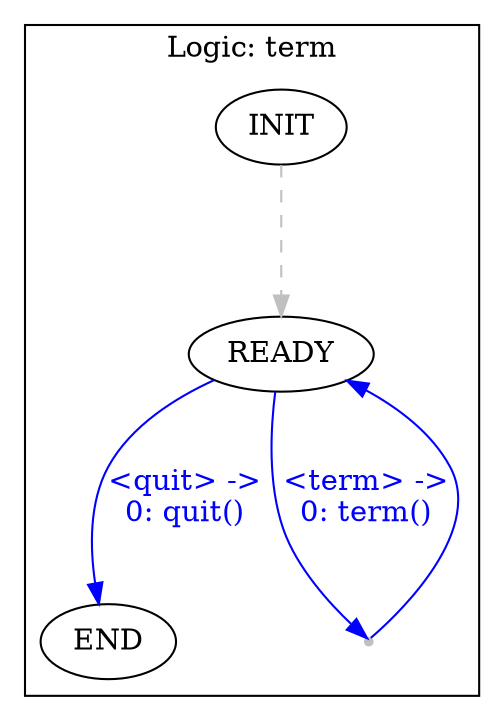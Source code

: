 digraph {
	graph [mindist=2.5 mode=KK model=10 ranksep=1]
	edge [len=5 ranksep=3]
	subgraph RPNCalc2 {
		graph [mindist=2.5 mode=KK model=10 ranksep=1]
		edge [len=5 ranksep=3]
		label="Layer: RPNCalc2"

		subgraph cluster_term {
			graph [mindist=2.5 mode=KK model=10 ranksep=1]
			edge [len=5 ranksep=3]
			RPNCalc2_term_INIT [label=INIT]
			RPNCalc2_term_READY [label=READY]
			RPNCalc2_term_END [label=END]
			RPNCalc2_term_INIT -> RPNCalc2_term_READY [label="" color=gray style=dashed]
			aux_66278885 [color=grey shape=point]
			RPNCalc2_term_READY -> aux_66278885 [label="<term> ->
0: term()" color=blue fontcolor=blue style=solid]
			aux_66278885 -> RPNCalc2_term_READY [label="" color=blue fontcolor=blue style=solid]
			RPNCalc2_term_READY -> RPNCalc2_term_END [label="<quit> ->
0: quit()" color=blue fontcolor=blue style=solid]
			label="Logic: term"
		}
		label="Layer: RPNCalc2"

	}
}
